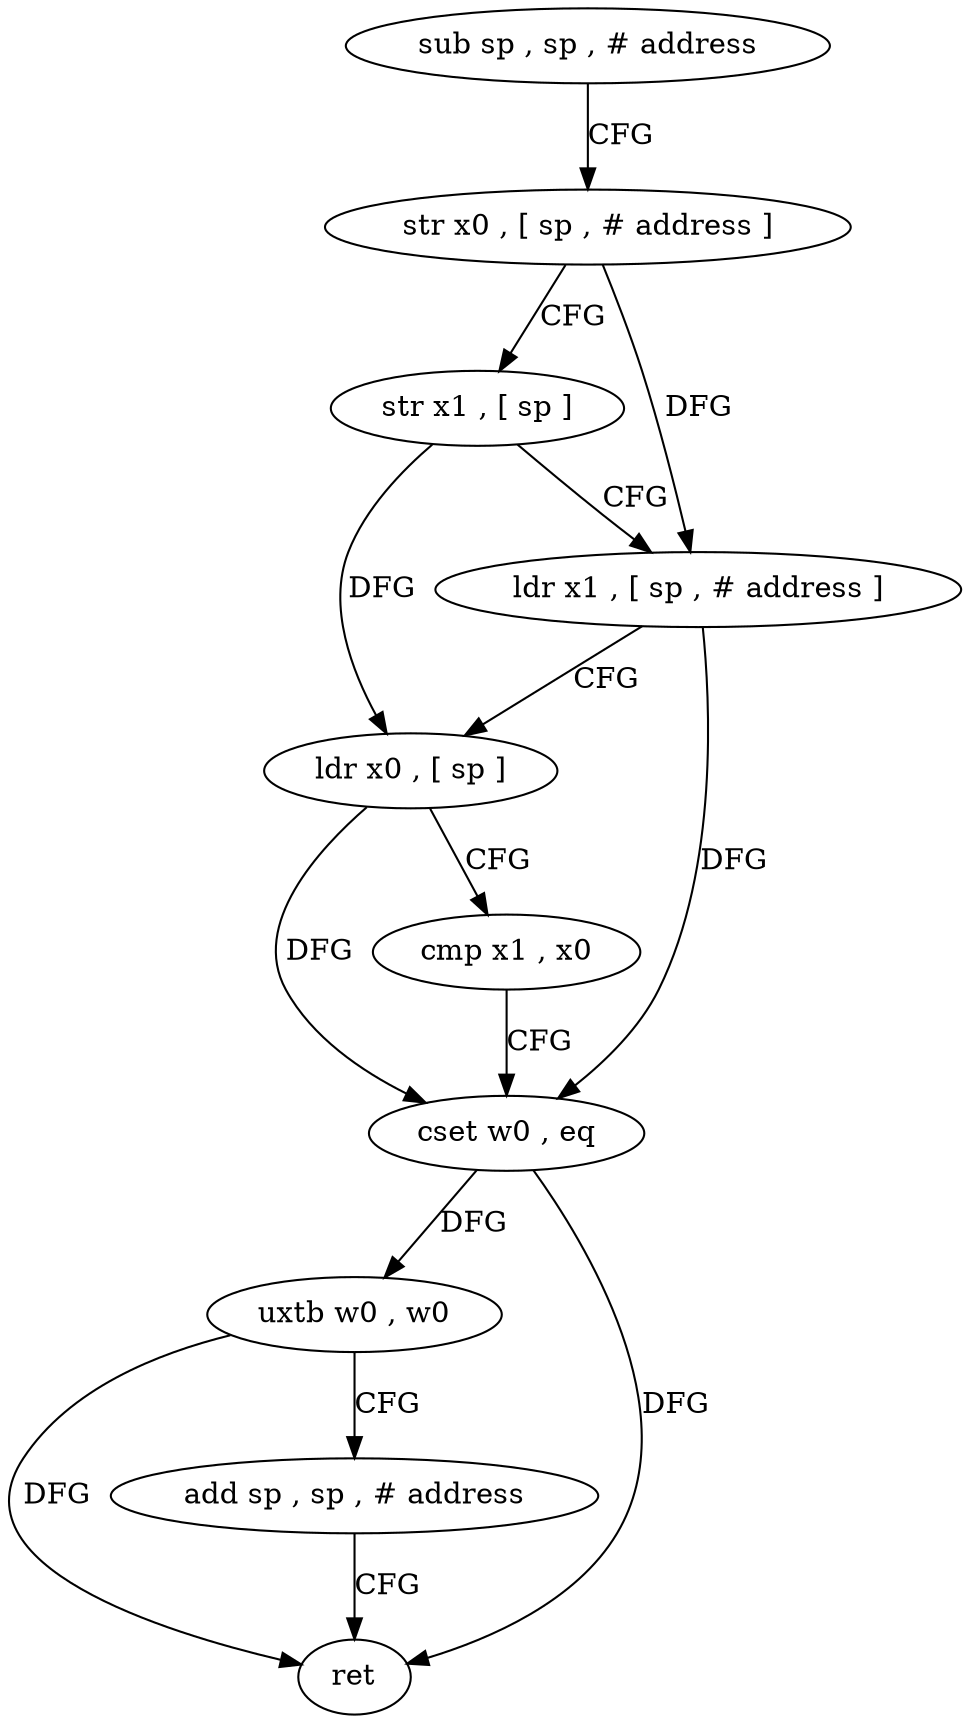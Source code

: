 digraph "func" {
"4317816" [label = "sub sp , sp , # address" ]
"4317820" [label = "str x0 , [ sp , # address ]" ]
"4317824" [label = "str x1 , [ sp ]" ]
"4317828" [label = "ldr x1 , [ sp , # address ]" ]
"4317832" [label = "ldr x0 , [ sp ]" ]
"4317836" [label = "cmp x1 , x0" ]
"4317840" [label = "cset w0 , eq" ]
"4317844" [label = "uxtb w0 , w0" ]
"4317848" [label = "add sp , sp , # address" ]
"4317852" [label = "ret" ]
"4317816" -> "4317820" [ label = "CFG" ]
"4317820" -> "4317824" [ label = "CFG" ]
"4317820" -> "4317828" [ label = "DFG" ]
"4317824" -> "4317828" [ label = "CFG" ]
"4317824" -> "4317832" [ label = "DFG" ]
"4317828" -> "4317832" [ label = "CFG" ]
"4317828" -> "4317840" [ label = "DFG" ]
"4317832" -> "4317836" [ label = "CFG" ]
"4317832" -> "4317840" [ label = "DFG" ]
"4317836" -> "4317840" [ label = "CFG" ]
"4317840" -> "4317844" [ label = "DFG" ]
"4317840" -> "4317852" [ label = "DFG" ]
"4317844" -> "4317848" [ label = "CFG" ]
"4317844" -> "4317852" [ label = "DFG" ]
"4317848" -> "4317852" [ label = "CFG" ]
}
